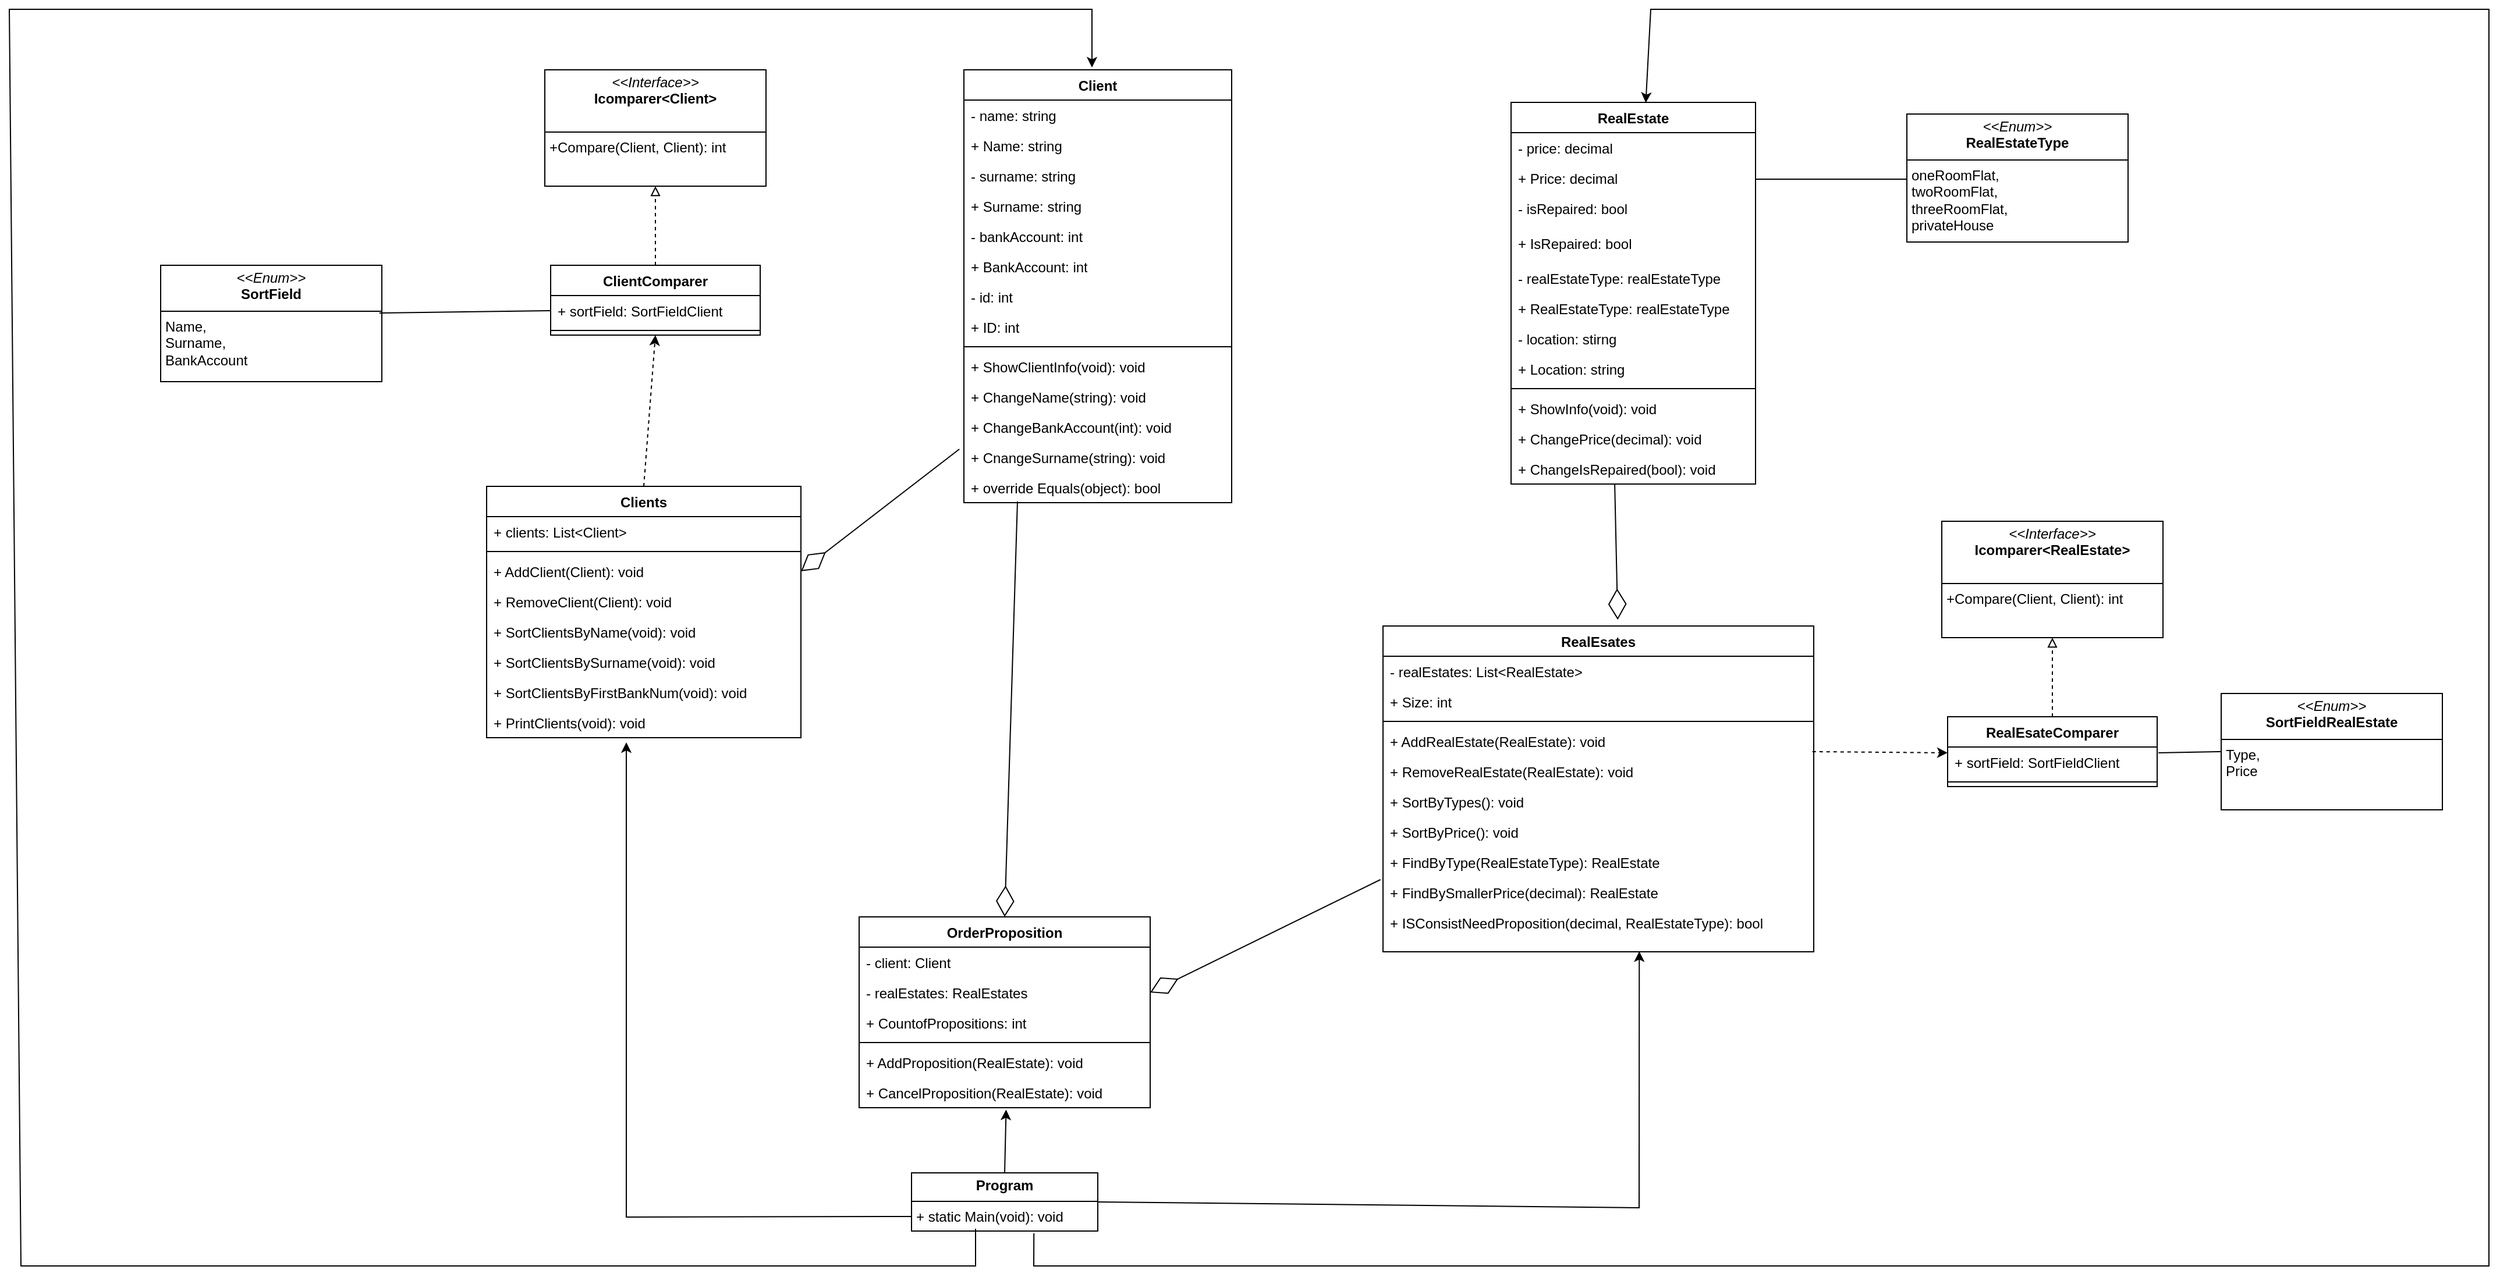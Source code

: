 <mxfile version="24.4.13" type="device">
  <diagram name="Page-1" id="zLDDvK7Nmp5aHXxcrW3O">
    <mxGraphModel dx="3728" dy="2267" grid="1" gridSize="10" guides="1" tooltips="1" connect="1" arrows="1" fold="1" page="1" pageScale="1" pageWidth="827" pageHeight="1169" math="0" shadow="0">
      <root>
        <mxCell id="0" />
        <mxCell id="1" parent="0" />
        <mxCell id="RjjCozTR9pTzsaMrYeG4-1" value="RealEstate" style="swimlane;fontStyle=1;align=center;verticalAlign=top;childLayout=stackLayout;horizontal=1;startSize=26;horizontalStack=0;resizeParent=1;resizeParentMax=0;resizeLast=0;collapsible=1;marginBottom=0;whiteSpace=wrap;html=1;" vertex="1" parent="1">
          <mxGeometry x="280" width="210" height="328" as="geometry" />
        </mxCell>
        <mxCell id="RjjCozTR9pTzsaMrYeG4-2" value="- price: decimal" style="text;strokeColor=none;fillColor=none;align=left;verticalAlign=top;spacingLeft=4;spacingRight=4;overflow=hidden;rotatable=0;points=[[0,0.5],[1,0.5]];portConstraint=eastwest;whiteSpace=wrap;html=1;" vertex="1" parent="RjjCozTR9pTzsaMrYeG4-1">
          <mxGeometry y="26" width="210" height="26" as="geometry" />
        </mxCell>
        <mxCell id="RjjCozTR9pTzsaMrYeG4-62" value="+ Price: decimal" style="text;strokeColor=none;fillColor=none;align=left;verticalAlign=top;spacingLeft=4;spacingRight=4;overflow=hidden;rotatable=0;points=[[0,0.5],[1,0.5]];portConstraint=eastwest;whiteSpace=wrap;html=1;" vertex="1" parent="RjjCozTR9pTzsaMrYeG4-1">
          <mxGeometry y="52" width="210" height="26" as="geometry" />
        </mxCell>
        <mxCell id="RjjCozTR9pTzsaMrYeG4-63" value="- isRepaired: bool" style="text;strokeColor=none;fillColor=none;align=left;verticalAlign=top;spacingLeft=4;spacingRight=4;overflow=hidden;rotatable=0;points=[[0,0.5],[1,0.5]];portConstraint=eastwest;whiteSpace=wrap;html=1;" vertex="1" parent="RjjCozTR9pTzsaMrYeG4-1">
          <mxGeometry y="78" width="210" height="30" as="geometry" />
        </mxCell>
        <mxCell id="RjjCozTR9pTzsaMrYeG4-66" value="+ IsRepaired: bool" style="text;strokeColor=none;fillColor=none;align=left;verticalAlign=top;spacingLeft=4;spacingRight=4;overflow=hidden;rotatable=0;points=[[0,0.5],[1,0.5]];portConstraint=eastwest;whiteSpace=wrap;html=1;" vertex="1" parent="RjjCozTR9pTzsaMrYeG4-1">
          <mxGeometry y="108" width="210" height="30" as="geometry" />
        </mxCell>
        <mxCell id="RjjCozTR9pTzsaMrYeG4-64" value="- realEstateType: realEstateType" style="text;strokeColor=none;fillColor=none;align=left;verticalAlign=top;spacingLeft=4;spacingRight=4;overflow=hidden;rotatable=0;points=[[0,0.5],[1,0.5]];portConstraint=eastwest;whiteSpace=wrap;html=1;" vertex="1" parent="RjjCozTR9pTzsaMrYeG4-1">
          <mxGeometry y="138" width="210" height="26" as="geometry" />
        </mxCell>
        <mxCell id="RjjCozTR9pTzsaMrYeG4-67" value="+ RealEstateType: realEstateType" style="text;strokeColor=none;fillColor=none;align=left;verticalAlign=top;spacingLeft=4;spacingRight=4;overflow=hidden;rotatable=0;points=[[0,0.5],[1,0.5]];portConstraint=eastwest;whiteSpace=wrap;html=1;" vertex="1" parent="RjjCozTR9pTzsaMrYeG4-1">
          <mxGeometry y="164" width="210" height="26" as="geometry" />
        </mxCell>
        <mxCell id="RjjCozTR9pTzsaMrYeG4-65" value="- location: stirng" style="text;strokeColor=none;fillColor=none;align=left;verticalAlign=top;spacingLeft=4;spacingRight=4;overflow=hidden;rotatable=0;points=[[0,0.5],[1,0.5]];portConstraint=eastwest;whiteSpace=wrap;html=1;" vertex="1" parent="RjjCozTR9pTzsaMrYeG4-1">
          <mxGeometry y="190" width="210" height="26" as="geometry" />
        </mxCell>
        <mxCell id="RjjCozTR9pTzsaMrYeG4-68" value="+ Location: string" style="text;strokeColor=none;fillColor=none;align=left;verticalAlign=top;spacingLeft=4;spacingRight=4;overflow=hidden;rotatable=0;points=[[0,0.5],[1,0.5]];portConstraint=eastwest;whiteSpace=wrap;html=1;" vertex="1" parent="RjjCozTR9pTzsaMrYeG4-1">
          <mxGeometry y="216" width="210" height="26" as="geometry" />
        </mxCell>
        <mxCell id="RjjCozTR9pTzsaMrYeG4-3" value="" style="line;strokeWidth=1;fillColor=none;align=left;verticalAlign=middle;spacingTop=-1;spacingLeft=3;spacingRight=3;rotatable=0;labelPosition=right;points=[];portConstraint=eastwest;strokeColor=inherit;" vertex="1" parent="RjjCozTR9pTzsaMrYeG4-1">
          <mxGeometry y="242" width="210" height="8" as="geometry" />
        </mxCell>
        <mxCell id="RjjCozTR9pTzsaMrYeG4-4" value="+ ShowInfo(void): void" style="text;strokeColor=none;fillColor=none;align=left;verticalAlign=top;spacingLeft=4;spacingRight=4;overflow=hidden;rotatable=0;points=[[0,0.5],[1,0.5]];portConstraint=eastwest;whiteSpace=wrap;html=1;" vertex="1" parent="RjjCozTR9pTzsaMrYeG4-1">
          <mxGeometry y="250" width="210" height="26" as="geometry" />
        </mxCell>
        <mxCell id="RjjCozTR9pTzsaMrYeG4-69" value="+ ChangePrice(decimal): void" style="text;strokeColor=none;fillColor=none;align=left;verticalAlign=top;spacingLeft=4;spacingRight=4;overflow=hidden;rotatable=0;points=[[0,0.5],[1,0.5]];portConstraint=eastwest;whiteSpace=wrap;html=1;" vertex="1" parent="RjjCozTR9pTzsaMrYeG4-1">
          <mxGeometry y="276" width="210" height="26" as="geometry" />
        </mxCell>
        <mxCell id="RjjCozTR9pTzsaMrYeG4-70" value="+ ChangeIsRepaired(bool): void" style="text;strokeColor=none;fillColor=none;align=left;verticalAlign=top;spacingLeft=4;spacingRight=4;overflow=hidden;rotatable=0;points=[[0,0.5],[1,0.5]];portConstraint=eastwest;whiteSpace=wrap;html=1;" vertex="1" parent="RjjCozTR9pTzsaMrYeG4-1">
          <mxGeometry y="302" width="210" height="26" as="geometry" />
        </mxCell>
        <mxCell id="RjjCozTR9pTzsaMrYeG4-5" value="&lt;p style=&quot;margin:0px;margin-top:4px;text-align:center;&quot;&gt;&lt;b&gt;Program&lt;/b&gt;&lt;/p&gt;&lt;hr size=&quot;1&quot; style=&quot;border-style:solid;&quot;&gt;&lt;p style=&quot;margin:0px;margin-left:4px;&quot;&gt;&lt;span style=&quot;background-color: initial;&quot;&gt;+ static Main(void): void&lt;/span&gt;&lt;br&gt;&lt;/p&gt;" style="verticalAlign=top;align=left;overflow=fill;html=1;whiteSpace=wrap;" vertex="1" parent="1">
          <mxGeometry x="-235" y="920" width="160" height="50" as="geometry" />
        </mxCell>
        <mxCell id="RjjCozTR9pTzsaMrYeG4-7" value="Client" style="swimlane;fontStyle=1;align=center;verticalAlign=top;childLayout=stackLayout;horizontal=1;startSize=26;horizontalStack=0;resizeParent=1;resizeParentMax=0;resizeLast=0;collapsible=1;marginBottom=0;whiteSpace=wrap;html=1;" vertex="1" parent="1">
          <mxGeometry x="-190" y="-28" width="230" height="372" as="geometry" />
        </mxCell>
        <mxCell id="RjjCozTR9pTzsaMrYeG4-8" value="- name: string" style="text;strokeColor=none;fillColor=none;align=left;verticalAlign=top;spacingLeft=4;spacingRight=4;overflow=hidden;rotatable=0;points=[[0,0.5],[1,0.5]];portConstraint=eastwest;whiteSpace=wrap;html=1;" vertex="1" parent="RjjCozTR9pTzsaMrYeG4-7">
          <mxGeometry y="26" width="230" height="26" as="geometry" />
        </mxCell>
        <mxCell id="RjjCozTR9pTzsaMrYeG4-40" value="+ Name: string" style="text;strokeColor=none;fillColor=none;align=left;verticalAlign=top;spacingLeft=4;spacingRight=4;overflow=hidden;rotatable=0;points=[[0,0.5],[1,0.5]];portConstraint=eastwest;whiteSpace=wrap;html=1;" vertex="1" parent="RjjCozTR9pTzsaMrYeG4-7">
          <mxGeometry y="52" width="230" height="26" as="geometry" />
        </mxCell>
        <mxCell id="RjjCozTR9pTzsaMrYeG4-33" value="- surname: string" style="text;strokeColor=none;fillColor=none;align=left;verticalAlign=top;spacingLeft=4;spacingRight=4;overflow=hidden;rotatable=0;points=[[0,0.5],[1,0.5]];portConstraint=eastwest;whiteSpace=wrap;html=1;" vertex="1" parent="RjjCozTR9pTzsaMrYeG4-7">
          <mxGeometry y="78" width="230" height="26" as="geometry" />
        </mxCell>
        <mxCell id="RjjCozTR9pTzsaMrYeG4-41" value="+ Surname: string" style="text;strokeColor=none;fillColor=none;align=left;verticalAlign=top;spacingLeft=4;spacingRight=4;overflow=hidden;rotatable=0;points=[[0,0.5],[1,0.5]];portConstraint=eastwest;whiteSpace=wrap;html=1;" vertex="1" parent="RjjCozTR9pTzsaMrYeG4-7">
          <mxGeometry y="104" width="230" height="26" as="geometry" />
        </mxCell>
        <mxCell id="RjjCozTR9pTzsaMrYeG4-34" value="- bankAccount: int" style="text;strokeColor=none;fillColor=none;align=left;verticalAlign=top;spacingLeft=4;spacingRight=4;overflow=hidden;rotatable=0;points=[[0,0.5],[1,0.5]];portConstraint=eastwest;whiteSpace=wrap;html=1;" vertex="1" parent="RjjCozTR9pTzsaMrYeG4-7">
          <mxGeometry y="130" width="230" height="26" as="geometry" />
        </mxCell>
        <mxCell id="RjjCozTR9pTzsaMrYeG4-42" value="+ BankAccount: int" style="text;strokeColor=none;fillColor=none;align=left;verticalAlign=top;spacingLeft=4;spacingRight=4;overflow=hidden;rotatable=0;points=[[0,0.5],[1,0.5]];portConstraint=eastwest;whiteSpace=wrap;html=1;" vertex="1" parent="RjjCozTR9pTzsaMrYeG4-7">
          <mxGeometry y="156" width="230" height="26" as="geometry" />
        </mxCell>
        <mxCell id="RjjCozTR9pTzsaMrYeG4-35" value="- id: int" style="text;strokeColor=none;fillColor=none;align=left;verticalAlign=top;spacingLeft=4;spacingRight=4;overflow=hidden;rotatable=0;points=[[0,0.5],[1,0.5]];portConstraint=eastwest;whiteSpace=wrap;html=1;" vertex="1" parent="RjjCozTR9pTzsaMrYeG4-7">
          <mxGeometry y="182" width="230" height="26" as="geometry" />
        </mxCell>
        <mxCell id="RjjCozTR9pTzsaMrYeG4-43" value="+ ID: int" style="text;strokeColor=none;fillColor=none;align=left;verticalAlign=top;spacingLeft=4;spacingRight=4;overflow=hidden;rotatable=0;points=[[0,0.5],[1,0.5]];portConstraint=eastwest;whiteSpace=wrap;html=1;" vertex="1" parent="RjjCozTR9pTzsaMrYeG4-7">
          <mxGeometry y="208" width="230" height="26" as="geometry" />
        </mxCell>
        <mxCell id="RjjCozTR9pTzsaMrYeG4-9" value="" style="line;strokeWidth=1;fillColor=none;align=left;verticalAlign=middle;spacingTop=-1;spacingLeft=3;spacingRight=3;rotatable=0;labelPosition=right;points=[];portConstraint=eastwest;strokeColor=inherit;" vertex="1" parent="RjjCozTR9pTzsaMrYeG4-7">
          <mxGeometry y="234" width="230" height="8" as="geometry" />
        </mxCell>
        <mxCell id="RjjCozTR9pTzsaMrYeG4-10" value="+ ShowClientInfo(void): void" style="text;strokeColor=none;fillColor=none;align=left;verticalAlign=top;spacingLeft=4;spacingRight=4;overflow=hidden;rotatable=0;points=[[0,0.5],[1,0.5]];portConstraint=eastwest;whiteSpace=wrap;html=1;" vertex="1" parent="RjjCozTR9pTzsaMrYeG4-7">
          <mxGeometry y="242" width="230" height="26" as="geometry" />
        </mxCell>
        <mxCell id="RjjCozTR9pTzsaMrYeG4-36" value="+ ChangeName(string): void" style="text;strokeColor=none;fillColor=none;align=left;verticalAlign=top;spacingLeft=4;spacingRight=4;overflow=hidden;rotatable=0;points=[[0,0.5],[1,0.5]];portConstraint=eastwest;whiteSpace=wrap;html=1;" vertex="1" parent="RjjCozTR9pTzsaMrYeG4-7">
          <mxGeometry y="268" width="230" height="26" as="geometry" />
        </mxCell>
        <mxCell id="RjjCozTR9pTzsaMrYeG4-37" value="+ ChangeBankAccount(int): void" style="text;strokeColor=none;fillColor=none;align=left;verticalAlign=top;spacingLeft=4;spacingRight=4;overflow=hidden;rotatable=0;points=[[0,0.5],[1,0.5]];portConstraint=eastwest;whiteSpace=wrap;html=1;" vertex="1" parent="RjjCozTR9pTzsaMrYeG4-7">
          <mxGeometry y="294" width="230" height="26" as="geometry" />
        </mxCell>
        <mxCell id="RjjCozTR9pTzsaMrYeG4-39" value="+ CnangeSurname(string): void" style="text;strokeColor=none;fillColor=none;align=left;verticalAlign=top;spacingLeft=4;spacingRight=4;overflow=hidden;rotatable=0;points=[[0,0.5],[1,0.5]];portConstraint=eastwest;whiteSpace=wrap;html=1;" vertex="1" parent="RjjCozTR9pTzsaMrYeG4-7">
          <mxGeometry y="320" width="230" height="26" as="geometry" />
        </mxCell>
        <mxCell id="RjjCozTR9pTzsaMrYeG4-55" value="+ override Equals(object): bool" style="text;strokeColor=none;fillColor=none;align=left;verticalAlign=top;spacingLeft=4;spacingRight=4;overflow=hidden;rotatable=0;points=[[0,0.5],[1,0.5]];portConstraint=eastwest;whiteSpace=wrap;html=1;" vertex="1" parent="RjjCozTR9pTzsaMrYeG4-7">
          <mxGeometry y="346" width="230" height="26" as="geometry" />
        </mxCell>
        <mxCell id="RjjCozTR9pTzsaMrYeG4-11" value="Clients" style="swimlane;fontStyle=1;align=center;verticalAlign=top;childLayout=stackLayout;horizontal=1;startSize=26;horizontalStack=0;resizeParent=1;resizeParentMax=0;resizeLast=0;collapsible=1;marginBottom=0;whiteSpace=wrap;html=1;" vertex="1" parent="1">
          <mxGeometry x="-600" y="330" width="270" height="216" as="geometry" />
        </mxCell>
        <mxCell id="RjjCozTR9pTzsaMrYeG4-12" value="+ clients: List&amp;lt;Client&amp;gt;" style="text;strokeColor=none;fillColor=none;align=left;verticalAlign=top;spacingLeft=4;spacingRight=4;overflow=hidden;rotatable=0;points=[[0,0.5],[1,0.5]];portConstraint=eastwest;whiteSpace=wrap;html=1;" vertex="1" parent="RjjCozTR9pTzsaMrYeG4-11">
          <mxGeometry y="26" width="270" height="26" as="geometry" />
        </mxCell>
        <mxCell id="RjjCozTR9pTzsaMrYeG4-13" value="" style="line;strokeWidth=1;fillColor=none;align=left;verticalAlign=middle;spacingTop=-1;spacingLeft=3;spacingRight=3;rotatable=0;labelPosition=right;points=[];portConstraint=eastwest;strokeColor=inherit;" vertex="1" parent="RjjCozTR9pTzsaMrYeG4-11">
          <mxGeometry y="52" width="270" height="8" as="geometry" />
        </mxCell>
        <mxCell id="RjjCozTR9pTzsaMrYeG4-14" value="+ AddClient(Client): void" style="text;strokeColor=none;fillColor=none;align=left;verticalAlign=top;spacingLeft=4;spacingRight=4;overflow=hidden;rotatable=0;points=[[0,0.5],[1,0.5]];portConstraint=eastwest;whiteSpace=wrap;html=1;" vertex="1" parent="RjjCozTR9pTzsaMrYeG4-11">
          <mxGeometry y="60" width="270" height="26" as="geometry" />
        </mxCell>
        <mxCell id="RjjCozTR9pTzsaMrYeG4-51" value="+ RemoveClient(Client): void" style="text;strokeColor=none;fillColor=none;align=left;verticalAlign=top;spacingLeft=4;spacingRight=4;overflow=hidden;rotatable=0;points=[[0,0.5],[1,0.5]];portConstraint=eastwest;whiteSpace=wrap;html=1;" vertex="1" parent="RjjCozTR9pTzsaMrYeG4-11">
          <mxGeometry y="86" width="270" height="26" as="geometry" />
        </mxCell>
        <mxCell id="RjjCozTR9pTzsaMrYeG4-52" value="+ SortClientsByName(void): void" style="text;strokeColor=none;fillColor=none;align=left;verticalAlign=top;spacingLeft=4;spacingRight=4;overflow=hidden;rotatable=0;points=[[0,0.5],[1,0.5]];portConstraint=eastwest;whiteSpace=wrap;html=1;" vertex="1" parent="RjjCozTR9pTzsaMrYeG4-11">
          <mxGeometry y="112" width="270" height="26" as="geometry" />
        </mxCell>
        <mxCell id="RjjCozTR9pTzsaMrYeG4-53" value="+ SortClientsBySurname(void): void" style="text;strokeColor=none;fillColor=none;align=left;verticalAlign=top;spacingLeft=4;spacingRight=4;overflow=hidden;rotatable=0;points=[[0,0.5],[1,0.5]];portConstraint=eastwest;whiteSpace=wrap;html=1;" vertex="1" parent="RjjCozTR9pTzsaMrYeG4-11">
          <mxGeometry y="138" width="270" height="26" as="geometry" />
        </mxCell>
        <mxCell id="RjjCozTR9pTzsaMrYeG4-54" value="+ SortClientsByFirstBankNum(void): void" style="text;strokeColor=none;fillColor=none;align=left;verticalAlign=top;spacingLeft=4;spacingRight=4;overflow=hidden;rotatable=0;points=[[0,0.5],[1,0.5]];portConstraint=eastwest;whiteSpace=wrap;html=1;" vertex="1" parent="RjjCozTR9pTzsaMrYeG4-11">
          <mxGeometry y="164" width="270" height="26" as="geometry" />
        </mxCell>
        <mxCell id="RjjCozTR9pTzsaMrYeG4-56" value="+ PrintClients(void): void" style="text;strokeColor=none;fillColor=none;align=left;verticalAlign=top;spacingLeft=4;spacingRight=4;overflow=hidden;rotatable=0;points=[[0,0.5],[1,0.5]];portConstraint=eastwest;whiteSpace=wrap;html=1;" vertex="1" parent="RjjCozTR9pTzsaMrYeG4-11">
          <mxGeometry y="190" width="270" height="26" as="geometry" />
        </mxCell>
        <mxCell id="RjjCozTR9pTzsaMrYeG4-15" value="RealEsates" style="swimlane;fontStyle=1;align=center;verticalAlign=top;childLayout=stackLayout;horizontal=1;startSize=26;horizontalStack=0;resizeParent=1;resizeParentMax=0;resizeLast=0;collapsible=1;marginBottom=0;whiteSpace=wrap;html=1;" vertex="1" parent="1">
          <mxGeometry x="170" y="450" width="370" height="280" as="geometry" />
        </mxCell>
        <mxCell id="RjjCozTR9pTzsaMrYeG4-16" value="- realEstates: List&amp;lt;RealEstate&amp;gt;" style="text;strokeColor=none;fillColor=none;align=left;verticalAlign=top;spacingLeft=4;spacingRight=4;overflow=hidden;rotatable=0;points=[[0,0.5],[1,0.5]];portConstraint=eastwest;whiteSpace=wrap;html=1;" vertex="1" parent="RjjCozTR9pTzsaMrYeG4-15">
          <mxGeometry y="26" width="370" height="26" as="geometry" />
        </mxCell>
        <mxCell id="RjjCozTR9pTzsaMrYeG4-74" value="+ Size: int" style="text;strokeColor=none;fillColor=none;align=left;verticalAlign=top;spacingLeft=4;spacingRight=4;overflow=hidden;rotatable=0;points=[[0,0.5],[1,0.5]];portConstraint=eastwest;whiteSpace=wrap;html=1;" vertex="1" parent="RjjCozTR9pTzsaMrYeG4-15">
          <mxGeometry y="52" width="370" height="26" as="geometry" />
        </mxCell>
        <mxCell id="RjjCozTR9pTzsaMrYeG4-17" value="" style="line;strokeWidth=1;fillColor=none;align=left;verticalAlign=middle;spacingTop=-1;spacingLeft=3;spacingRight=3;rotatable=0;labelPosition=right;points=[];portConstraint=eastwest;strokeColor=inherit;" vertex="1" parent="RjjCozTR9pTzsaMrYeG4-15">
          <mxGeometry y="78" width="370" height="8" as="geometry" />
        </mxCell>
        <mxCell id="RjjCozTR9pTzsaMrYeG4-18" value="+ AddRealEstate(RealEstate): void" style="text;strokeColor=none;fillColor=none;align=left;verticalAlign=top;spacingLeft=4;spacingRight=4;overflow=hidden;rotatable=0;points=[[0,0.5],[1,0.5]];portConstraint=eastwest;whiteSpace=wrap;html=1;" vertex="1" parent="RjjCozTR9pTzsaMrYeG4-15">
          <mxGeometry y="86" width="370" height="26" as="geometry" />
        </mxCell>
        <mxCell id="RjjCozTR9pTzsaMrYeG4-81" value="+ RemoveRealEstate(RealEstate): void" style="text;strokeColor=none;fillColor=none;align=left;verticalAlign=top;spacingLeft=4;spacingRight=4;overflow=hidden;rotatable=0;points=[[0,0.5],[1,0.5]];portConstraint=eastwest;whiteSpace=wrap;html=1;" vertex="1" parent="RjjCozTR9pTzsaMrYeG4-15">
          <mxGeometry y="112" width="370" height="26" as="geometry" />
        </mxCell>
        <mxCell id="RjjCozTR9pTzsaMrYeG4-73" value="+ SortByTypes(): void" style="text;strokeColor=none;fillColor=none;align=left;verticalAlign=top;spacingLeft=4;spacingRight=4;overflow=hidden;rotatable=0;points=[[0,0.5],[1,0.5]];portConstraint=eastwest;whiteSpace=wrap;html=1;" vertex="1" parent="RjjCozTR9pTzsaMrYeG4-15">
          <mxGeometry y="138" width="370" height="26" as="geometry" />
        </mxCell>
        <mxCell id="RjjCozTR9pTzsaMrYeG4-82" value="+ SortByPrice(): void" style="text;strokeColor=none;fillColor=none;align=left;verticalAlign=top;spacingLeft=4;spacingRight=4;overflow=hidden;rotatable=0;points=[[0,0.5],[1,0.5]];portConstraint=eastwest;whiteSpace=wrap;html=1;" vertex="1" parent="RjjCozTR9pTzsaMrYeG4-15">
          <mxGeometry y="164" width="370" height="26" as="geometry" />
        </mxCell>
        <mxCell id="RjjCozTR9pTzsaMrYeG4-83" value="+ FindByType(RealEstateType): RealEstate" style="text;strokeColor=none;fillColor=none;align=left;verticalAlign=top;spacingLeft=4;spacingRight=4;overflow=hidden;rotatable=0;points=[[0,0.5],[1,0.5]];portConstraint=eastwest;whiteSpace=wrap;html=1;" vertex="1" parent="RjjCozTR9pTzsaMrYeG4-15">
          <mxGeometry y="190" width="370" height="26" as="geometry" />
        </mxCell>
        <mxCell id="RjjCozTR9pTzsaMrYeG4-85" value="+ FindBySmallerPrice(decimal): RealEstate" style="text;strokeColor=none;fillColor=none;align=left;verticalAlign=top;spacingLeft=4;spacingRight=4;overflow=hidden;rotatable=0;points=[[0,0.5],[1,0.5]];portConstraint=eastwest;whiteSpace=wrap;html=1;" vertex="1" parent="RjjCozTR9pTzsaMrYeG4-15">
          <mxGeometry y="216" width="370" height="26" as="geometry" />
        </mxCell>
        <mxCell id="RjjCozTR9pTzsaMrYeG4-97" value="+ ISConsistNeedProposition(decimal, RealEstateType): bool" style="text;strokeColor=none;fillColor=none;align=left;verticalAlign=top;spacingLeft=4;spacingRight=4;overflow=hidden;rotatable=0;points=[[0,0.5],[1,0.5]];portConstraint=eastwest;whiteSpace=wrap;html=1;" vertex="1" parent="RjjCozTR9pTzsaMrYeG4-15">
          <mxGeometry y="242" width="370" height="38" as="geometry" />
        </mxCell>
        <mxCell id="RjjCozTR9pTzsaMrYeG4-31" value="&lt;p style=&quot;margin:0px;margin-top:4px;text-align:center;&quot;&gt;&lt;i&gt;&amp;lt;&amp;lt;Interface&amp;gt;&amp;gt;&lt;/i&gt;&lt;br&gt;&lt;b&gt;Icomparer&amp;lt;Client&amp;gt;&lt;/b&gt;&lt;/p&gt;&lt;p style=&quot;margin:0px;margin-left:4px;&quot;&gt;&lt;br&gt;&lt;/p&gt;&lt;hr size=&quot;1&quot; style=&quot;border-style:solid;&quot;&gt;&lt;p style=&quot;margin:0px;margin-left:4px;&quot;&gt;+Compare(Client, Client): int&lt;/p&gt;" style="verticalAlign=top;align=left;overflow=fill;html=1;whiteSpace=wrap;" vertex="1" parent="1">
          <mxGeometry x="-550" y="-28" width="190" height="100" as="geometry" />
        </mxCell>
        <mxCell id="RjjCozTR9pTzsaMrYeG4-44" value="ClientComparer" style="swimlane;fontStyle=1;align=center;verticalAlign=top;childLayout=stackLayout;horizontal=1;startSize=26;horizontalStack=0;resizeParent=1;resizeParentMax=0;resizeLast=0;collapsible=1;marginBottom=0;whiteSpace=wrap;html=1;" vertex="1" parent="1">
          <mxGeometry x="-545" y="140" width="180" height="60" as="geometry" />
        </mxCell>
        <mxCell id="RjjCozTR9pTzsaMrYeG4-45" value="+ sortField: SortFieldClient" style="text;strokeColor=none;fillColor=none;align=left;verticalAlign=top;spacingLeft=4;spacingRight=4;overflow=hidden;rotatable=0;points=[[0,0.5],[1,0.5]];portConstraint=eastwest;whiteSpace=wrap;html=1;" vertex="1" parent="RjjCozTR9pTzsaMrYeG4-44">
          <mxGeometry y="26" width="180" height="26" as="geometry" />
        </mxCell>
        <mxCell id="RjjCozTR9pTzsaMrYeG4-46" value="" style="line;strokeWidth=1;fillColor=none;align=left;verticalAlign=middle;spacingTop=-1;spacingLeft=3;spacingRight=3;rotatable=0;labelPosition=right;points=[];portConstraint=eastwest;strokeColor=inherit;" vertex="1" parent="RjjCozTR9pTzsaMrYeG4-44">
          <mxGeometry y="52" width="180" height="8" as="geometry" />
        </mxCell>
        <mxCell id="RjjCozTR9pTzsaMrYeG4-50" value="" style="endArrow=block;html=1;rounded=0;entryX=0.5;entryY=1;entryDx=0;entryDy=0;endFill=0;exitX=0.5;exitY=0;exitDx=0;exitDy=0;dashed=1;" edge="1" parent="1" source="RjjCozTR9pTzsaMrYeG4-44" target="RjjCozTR9pTzsaMrYeG4-31">
          <mxGeometry width="50" height="50" relative="1" as="geometry">
            <mxPoint x="-310" y="240" as="sourcePoint" />
            <mxPoint x="-350" y="160" as="targetPoint" />
          </mxGeometry>
        </mxCell>
        <mxCell id="RjjCozTR9pTzsaMrYeG4-57" value="&lt;p style=&quot;margin:0px;margin-top:4px;text-align:center;&quot;&gt;&lt;i&gt;&amp;lt;&amp;lt;Enum&amp;gt;&amp;gt;&lt;/i&gt;&lt;br&gt;&lt;b&gt;SortField&lt;/b&gt;&lt;/p&gt;&lt;hr size=&quot;1&quot; style=&quot;border-style:solid;&quot;&gt;&lt;p style=&quot;margin:0px;margin-left:4px;&quot;&gt;Name,&lt;br&gt;&lt;/p&gt;&lt;p style=&quot;margin:0px;margin-left:4px;&quot;&gt;Surname,&lt;/p&gt;&lt;p style=&quot;margin:0px;margin-left:4px;&quot;&gt;BankAccount&lt;/p&gt;" style="verticalAlign=top;align=left;overflow=fill;html=1;whiteSpace=wrap;" vertex="1" parent="1">
          <mxGeometry x="-880" y="140" width="190" height="100" as="geometry" />
        </mxCell>
        <mxCell id="RjjCozTR9pTzsaMrYeG4-58" value="" style="endArrow=none;html=1;rounded=0;entryX=0;entryY=0.5;entryDx=0;entryDy=0;exitX=0.989;exitY=0.41;exitDx=0;exitDy=0;exitPerimeter=0;" edge="1" parent="1" source="RjjCozTR9pTzsaMrYeG4-57" target="RjjCozTR9pTzsaMrYeG4-45">
          <mxGeometry width="50" height="50" relative="1" as="geometry">
            <mxPoint x="-720" y="490" as="sourcePoint" />
            <mxPoint x="-670" y="440" as="targetPoint" />
          </mxGeometry>
        </mxCell>
        <mxCell id="RjjCozTR9pTzsaMrYeG4-61" value="" style="endArrow=diamondThin;endFill=0;endSize=24;html=1;rounded=0;exitX=-0.017;exitY=0.231;exitDx=0;exitDy=0;exitPerimeter=0;entryX=1;entryY=0.5;entryDx=0;entryDy=0;" edge="1" parent="1" source="RjjCozTR9pTzsaMrYeG4-39" target="RjjCozTR9pTzsaMrYeG4-14">
          <mxGeometry width="160" relative="1" as="geometry">
            <mxPoint x="-470" y="430" as="sourcePoint" />
            <mxPoint x="-310" y="430" as="targetPoint" />
          </mxGeometry>
        </mxCell>
        <mxCell id="RjjCozTR9pTzsaMrYeG4-71" value="&lt;p style=&quot;margin:0px;margin-top:4px;text-align:center;&quot;&gt;&lt;i&gt;&amp;lt;&amp;lt;Enum&amp;gt;&amp;gt;&lt;/i&gt;&lt;br&gt;&lt;b&gt;RealEstateType&lt;/b&gt;&lt;/p&gt;&lt;hr size=&quot;1&quot; style=&quot;border-style:solid;&quot;&gt;&lt;p style=&quot;margin:0px;margin-left:4px;&quot;&gt;oneRoomFlat,&lt;/p&gt;&lt;p style=&quot;margin:0px;margin-left:4px;&quot;&gt;twoRoomFlat,&lt;/p&gt;&lt;p style=&quot;margin:0px;margin-left:4px;&quot;&gt;threeRoomFlat,&lt;/p&gt;&lt;p style=&quot;margin:0px;margin-left:4px;&quot;&gt;privateHouse&lt;/p&gt;" style="verticalAlign=top;align=left;overflow=fill;html=1;whiteSpace=wrap;" vertex="1" parent="1">
          <mxGeometry x="620" y="10" width="190" height="110" as="geometry" />
        </mxCell>
        <mxCell id="RjjCozTR9pTzsaMrYeG4-72" value="" style="endArrow=none;html=1;rounded=0;exitX=0.989;exitY=0.41;exitDx=0;exitDy=0;exitPerimeter=0;" edge="1" parent="1">
          <mxGeometry width="50" height="50" relative="1" as="geometry">
            <mxPoint x="490" y="66" as="sourcePoint" />
            <mxPoint x="620" y="66" as="targetPoint" />
          </mxGeometry>
        </mxCell>
        <mxCell id="RjjCozTR9pTzsaMrYeG4-86" value="" style="endArrow=diamondThin;endFill=0;endSize=24;html=1;rounded=0;exitX=0.424;exitY=1;exitDx=0;exitDy=0;exitPerimeter=0;entryX=0.545;entryY=-0.019;entryDx=0;entryDy=0;entryPerimeter=0;" edge="1" parent="1" source="RjjCozTR9pTzsaMrYeG4-70" target="RjjCozTR9pTzsaMrYeG4-15">
          <mxGeometry width="160" relative="1" as="geometry">
            <mxPoint x="156" y="420" as="sourcePoint" />
            <mxPoint x="20" y="525" as="targetPoint" />
          </mxGeometry>
        </mxCell>
        <mxCell id="RjjCozTR9pTzsaMrYeG4-87" value="&lt;p style=&quot;margin:0px;margin-top:4px;text-align:center;&quot;&gt;&lt;i&gt;&amp;lt;&amp;lt;Interface&amp;gt;&amp;gt;&lt;/i&gt;&lt;br&gt;&lt;b&gt;Icomparer&amp;lt;RealEstate&amp;gt;&lt;/b&gt;&lt;/p&gt;&lt;p style=&quot;margin:0px;margin-left:4px;&quot;&gt;&lt;br&gt;&lt;/p&gt;&lt;hr size=&quot;1&quot; style=&quot;border-style:solid;&quot;&gt;&lt;p style=&quot;margin:0px;margin-left:4px;&quot;&gt;+Compare(Client, Client): int&lt;/p&gt;" style="verticalAlign=top;align=left;overflow=fill;html=1;whiteSpace=wrap;" vertex="1" parent="1">
          <mxGeometry x="650" y="360" width="190" height="100" as="geometry" />
        </mxCell>
        <mxCell id="RjjCozTR9pTzsaMrYeG4-88" value="RealEsateComparer" style="swimlane;fontStyle=1;align=center;verticalAlign=top;childLayout=stackLayout;horizontal=1;startSize=26;horizontalStack=0;resizeParent=1;resizeParentMax=0;resizeLast=0;collapsible=1;marginBottom=0;whiteSpace=wrap;html=1;" vertex="1" parent="1">
          <mxGeometry x="655" y="528" width="180" height="60" as="geometry" />
        </mxCell>
        <mxCell id="RjjCozTR9pTzsaMrYeG4-89" value="+ sortField: SortFieldClient" style="text;strokeColor=none;fillColor=none;align=left;verticalAlign=top;spacingLeft=4;spacingRight=4;overflow=hidden;rotatable=0;points=[[0,0.5],[1,0.5]];portConstraint=eastwest;whiteSpace=wrap;html=1;" vertex="1" parent="RjjCozTR9pTzsaMrYeG4-88">
          <mxGeometry y="26" width="180" height="26" as="geometry" />
        </mxCell>
        <mxCell id="RjjCozTR9pTzsaMrYeG4-90" value="" style="line;strokeWidth=1;fillColor=none;align=left;verticalAlign=middle;spacingTop=-1;spacingLeft=3;spacingRight=3;rotatable=0;labelPosition=right;points=[];portConstraint=eastwest;strokeColor=inherit;" vertex="1" parent="RjjCozTR9pTzsaMrYeG4-88">
          <mxGeometry y="52" width="180" height="8" as="geometry" />
        </mxCell>
        <mxCell id="RjjCozTR9pTzsaMrYeG4-91" value="" style="endArrow=block;html=1;rounded=0;entryX=0.5;entryY=1;entryDx=0;entryDy=0;endFill=0;exitX=0.5;exitY=0;exitDx=0;exitDy=0;dashed=1;" edge="1" parent="1" source="RjjCozTR9pTzsaMrYeG4-88" target="RjjCozTR9pTzsaMrYeG4-87">
          <mxGeometry width="50" height="50" relative="1" as="geometry">
            <mxPoint x="890" y="628" as="sourcePoint" />
            <mxPoint x="850" y="548" as="targetPoint" />
          </mxGeometry>
        </mxCell>
        <mxCell id="RjjCozTR9pTzsaMrYeG4-92" value="&lt;p style=&quot;margin:0px;margin-top:4px;text-align:center;&quot;&gt;&lt;i&gt;&amp;lt;&amp;lt;Enum&amp;gt;&amp;gt;&lt;/i&gt;&lt;br&gt;&lt;b&gt;SortFieldRealEstate&lt;/b&gt;&lt;/p&gt;&lt;hr size=&quot;1&quot; style=&quot;border-style:solid;&quot;&gt;&lt;p style=&quot;margin:0px;margin-left:4px;&quot;&gt;Type,&lt;br&gt;&lt;/p&gt;&lt;p style=&quot;margin:0px;margin-left:4px;&quot;&gt;Price&lt;/p&gt;&lt;p style=&quot;margin:0px;margin-left:4px;&quot;&gt;&lt;br&gt;&lt;/p&gt;" style="verticalAlign=top;align=left;overflow=fill;html=1;whiteSpace=wrap;" vertex="1" parent="1">
          <mxGeometry x="890" y="508" width="190" height="100" as="geometry" />
        </mxCell>
        <mxCell id="RjjCozTR9pTzsaMrYeG4-94" value="" style="endArrow=none;html=1;rounded=0;entryX=0;entryY=0.5;entryDx=0;entryDy=0;exitX=1.006;exitY=0.192;exitDx=0;exitDy=0;exitPerimeter=0;" edge="1" parent="1" source="RjjCozTR9pTzsaMrYeG4-89" target="RjjCozTR9pTzsaMrYeG4-92">
          <mxGeometry width="50" height="50" relative="1" as="geometry">
            <mxPoint x="670" y="704" as="sourcePoint" />
            <mxPoint x="720" y="654" as="targetPoint" />
          </mxGeometry>
        </mxCell>
        <mxCell id="RjjCozTR9pTzsaMrYeG4-98" value="OrderProposition" style="swimlane;fontStyle=1;align=center;verticalAlign=top;childLayout=stackLayout;horizontal=1;startSize=26;horizontalStack=0;resizeParent=1;resizeParentMax=0;resizeLast=0;collapsible=1;marginBottom=0;whiteSpace=wrap;html=1;" vertex="1" parent="1">
          <mxGeometry x="-280" y="700" width="250" height="164" as="geometry" />
        </mxCell>
        <mxCell id="RjjCozTR9pTzsaMrYeG4-99" value="- client: Client" style="text;strokeColor=none;fillColor=none;align=left;verticalAlign=top;spacingLeft=4;spacingRight=4;overflow=hidden;rotatable=0;points=[[0,0.5],[1,0.5]];portConstraint=eastwest;whiteSpace=wrap;html=1;" vertex="1" parent="RjjCozTR9pTzsaMrYeG4-98">
          <mxGeometry y="26" width="250" height="26" as="geometry" />
        </mxCell>
        <mxCell id="RjjCozTR9pTzsaMrYeG4-102" value="- realEstates: RealEstates" style="text;strokeColor=none;fillColor=none;align=left;verticalAlign=top;spacingLeft=4;spacingRight=4;overflow=hidden;rotatable=0;points=[[0,0.5],[1,0.5]];portConstraint=eastwest;whiteSpace=wrap;html=1;" vertex="1" parent="RjjCozTR9pTzsaMrYeG4-98">
          <mxGeometry y="52" width="250" height="26" as="geometry" />
        </mxCell>
        <mxCell id="RjjCozTR9pTzsaMrYeG4-103" value="+ CountofPropositions: int" style="text;strokeColor=none;fillColor=none;align=left;verticalAlign=top;spacingLeft=4;spacingRight=4;overflow=hidden;rotatable=0;points=[[0,0.5],[1,0.5]];portConstraint=eastwest;whiteSpace=wrap;html=1;" vertex="1" parent="RjjCozTR9pTzsaMrYeG4-98">
          <mxGeometry y="78" width="250" height="26" as="geometry" />
        </mxCell>
        <mxCell id="RjjCozTR9pTzsaMrYeG4-100" value="" style="line;strokeWidth=1;fillColor=none;align=left;verticalAlign=middle;spacingTop=-1;spacingLeft=3;spacingRight=3;rotatable=0;labelPosition=right;points=[];portConstraint=eastwest;strokeColor=inherit;" vertex="1" parent="RjjCozTR9pTzsaMrYeG4-98">
          <mxGeometry y="104" width="250" height="8" as="geometry" />
        </mxCell>
        <mxCell id="RjjCozTR9pTzsaMrYeG4-101" value="+ AddProposition(RealEstate): void" style="text;strokeColor=none;fillColor=none;align=left;verticalAlign=top;spacingLeft=4;spacingRight=4;overflow=hidden;rotatable=0;points=[[0,0.5],[1,0.5]];portConstraint=eastwest;whiteSpace=wrap;html=1;" vertex="1" parent="RjjCozTR9pTzsaMrYeG4-98">
          <mxGeometry y="112" width="250" height="26" as="geometry" />
        </mxCell>
        <mxCell id="RjjCozTR9pTzsaMrYeG4-104" value="+ CancelProposition(RealEstate): void" style="text;strokeColor=none;fillColor=none;align=left;verticalAlign=top;spacingLeft=4;spacingRight=4;overflow=hidden;rotatable=0;points=[[0,0.5],[1,0.5]];portConstraint=eastwest;whiteSpace=wrap;html=1;" vertex="1" parent="RjjCozTR9pTzsaMrYeG4-98">
          <mxGeometry y="138" width="250" height="26" as="geometry" />
        </mxCell>
        <mxCell id="RjjCozTR9pTzsaMrYeG4-105" value="" style="endArrow=diamondThin;endFill=0;endSize=24;html=1;rounded=0;exitX=0.2;exitY=0.962;exitDx=0;exitDy=0;exitPerimeter=0;entryX=0.5;entryY=0;entryDx=0;entryDy=0;" edge="1" parent="1" source="RjjCozTR9pTzsaMrYeG4-55" target="RjjCozTR9pTzsaMrYeG4-98">
          <mxGeometry width="160" relative="1" as="geometry">
            <mxPoint x="-184" y="308" as="sourcePoint" />
            <mxPoint x="-320" y="413" as="targetPoint" />
          </mxGeometry>
        </mxCell>
        <mxCell id="RjjCozTR9pTzsaMrYeG4-106" value="" style="endArrow=diamondThin;endFill=0;endSize=24;html=1;rounded=0;exitX=-0.006;exitY=0.077;exitDx=0;exitDy=0;exitPerimeter=0;entryX=1;entryY=0.5;entryDx=0;entryDy=0;" edge="1" parent="1" source="RjjCozTR9pTzsaMrYeG4-85" target="RjjCozTR9pTzsaMrYeG4-102">
          <mxGeometry width="160" relative="1" as="geometry">
            <mxPoint x="-134" y="353" as="sourcePoint" />
            <mxPoint x="-165" y="710" as="targetPoint" />
          </mxGeometry>
        </mxCell>
        <mxCell id="RjjCozTR9pTzsaMrYeG4-107" value="" style="endArrow=classic;html=1;rounded=0;exitX=0.5;exitY=0;exitDx=0;exitDy=0;entryX=0.505;entryY=1.064;entryDx=0;entryDy=0;entryPerimeter=0;" edge="1" parent="1" source="RjjCozTR9pTzsaMrYeG4-5" target="RjjCozTR9pTzsaMrYeG4-104">
          <mxGeometry width="50" height="50" relative="1" as="geometry">
            <mxPoint x="70" y="940" as="sourcePoint" />
            <mxPoint x="120" y="890" as="targetPoint" />
          </mxGeometry>
        </mxCell>
        <mxCell id="RjjCozTR9pTzsaMrYeG4-108" value="" style="endArrow=classic;html=1;rounded=0;exitX=1;exitY=0.5;exitDx=0;exitDy=0;entryX=0.595;entryY=0.991;entryDx=0;entryDy=0;entryPerimeter=0;" edge="1" parent="1" source="RjjCozTR9pTzsaMrYeG4-5" target="RjjCozTR9pTzsaMrYeG4-97">
          <mxGeometry width="50" height="50" relative="1" as="geometry">
            <mxPoint x="-150" y="1120" as="sourcePoint" />
            <mxPoint x="380" y="830" as="targetPoint" />
            <Array as="points">
              <mxPoint x="390" y="950" />
            </Array>
          </mxGeometry>
        </mxCell>
        <mxCell id="RjjCozTR9pTzsaMrYeG4-109" value="" style="endArrow=classic;html=1;rounded=0;exitX=0;exitY=0.75;exitDx=0;exitDy=0;" edge="1" parent="1" source="RjjCozTR9pTzsaMrYeG4-5">
          <mxGeometry width="50" height="50" relative="1" as="geometry">
            <mxPoint x="-250" y="975" as="sourcePoint" />
            <mxPoint x="-480" y="550" as="targetPoint" />
            <Array as="points">
              <mxPoint x="-480" y="958" />
              <mxPoint x="-480" y="830" />
            </Array>
          </mxGeometry>
        </mxCell>
        <mxCell id="RjjCozTR9pTzsaMrYeG4-110" value="" style="endArrow=classic;html=1;rounded=0;entryX=0.551;entryY=0.001;entryDx=0;entryDy=0;entryPerimeter=0;exitX=0.657;exitY=1.04;exitDx=0;exitDy=0;exitPerimeter=0;" edge="1" parent="1" source="RjjCozTR9pTzsaMrYeG4-5" target="RjjCozTR9pTzsaMrYeG4-1">
          <mxGeometry width="50" height="50" relative="1" as="geometry">
            <mxPoint x="-120" y="1000" as="sourcePoint" />
            <mxPoint x="400" y="-170" as="targetPoint" />
            <Array as="points">
              <mxPoint x="-130" y="1000" />
              <mxPoint x="1120" y="1000" />
              <mxPoint x="1120" y="-80" />
              <mxPoint x="400" y="-80" />
            </Array>
          </mxGeometry>
        </mxCell>
        <mxCell id="RjjCozTR9pTzsaMrYeG4-112" value="" style="endArrow=classic;html=1;rounded=0;" edge="1" parent="1">
          <mxGeometry width="50" height="50" relative="1" as="geometry">
            <mxPoint x="-180" y="968" as="sourcePoint" />
            <mxPoint x="-80" y="-30" as="targetPoint" />
            <Array as="points">
              <mxPoint x="-180" y="1000" />
              <mxPoint x="-510" y="1000" />
              <mxPoint x="-1000" y="1000" />
              <mxPoint x="-1010" y="-80" />
              <mxPoint x="-80" y="-80" />
            </Array>
          </mxGeometry>
        </mxCell>
        <mxCell id="RjjCozTR9pTzsaMrYeG4-113" value="" style="endArrow=classic;html=1;rounded=0;exitX=0.5;exitY=0;exitDx=0;exitDy=0;entryX=0.5;entryY=1;entryDx=0;entryDy=0;dashed=1;" edge="1" parent="1" source="RjjCozTR9pTzsaMrYeG4-11" target="RjjCozTR9pTzsaMrYeG4-44">
          <mxGeometry width="50" height="50" relative="1" as="geometry">
            <mxPoint x="50" y="450" as="sourcePoint" />
            <mxPoint x="-430" y="240" as="targetPoint" />
          </mxGeometry>
        </mxCell>
        <mxCell id="RjjCozTR9pTzsaMrYeG4-114" value="" style="endArrow=classic;html=1;rounded=0;exitX=0.997;exitY=-0.154;exitDx=0;exitDy=0;entryX=0;entryY=0.192;entryDx=0;entryDy=0;dashed=1;entryPerimeter=0;exitPerimeter=0;" edge="1" parent="1" source="RjjCozTR9pTzsaMrYeG4-81" target="RjjCozTR9pTzsaMrYeG4-89">
          <mxGeometry width="50" height="50" relative="1" as="geometry">
            <mxPoint x="610" y="770" as="sourcePoint" />
            <mxPoint x="620" y="640" as="targetPoint" />
          </mxGeometry>
        </mxCell>
      </root>
    </mxGraphModel>
  </diagram>
</mxfile>
